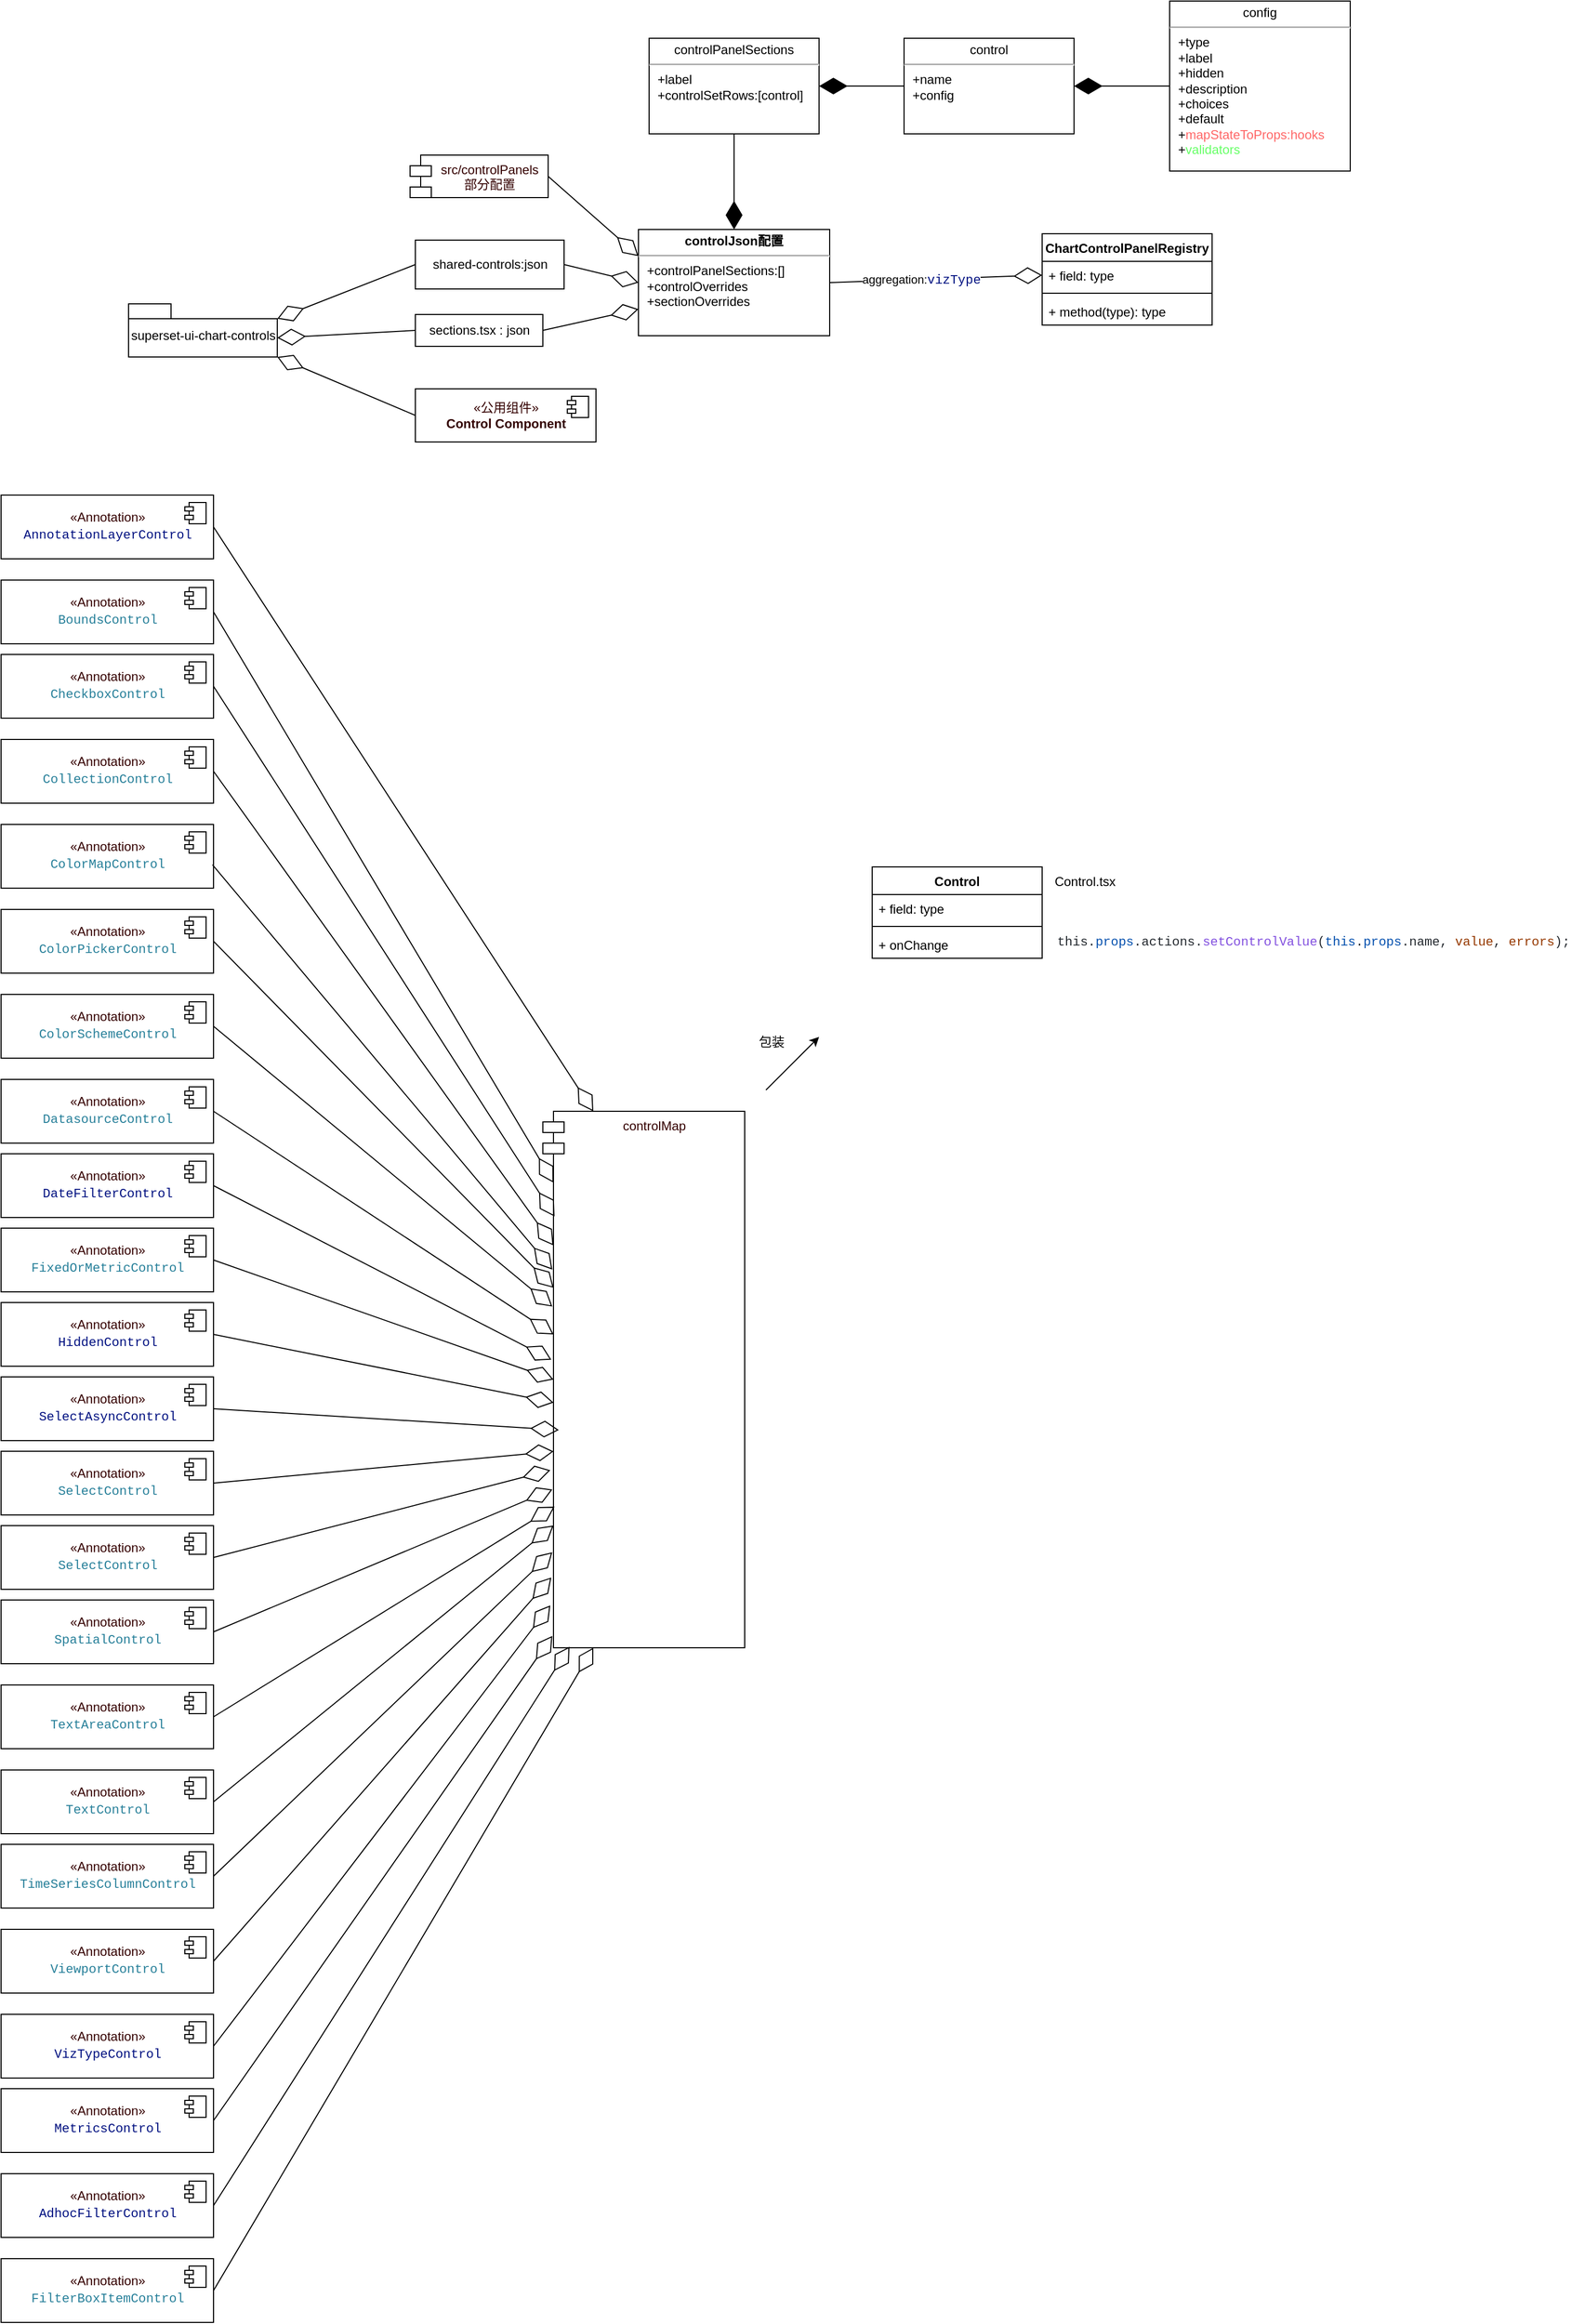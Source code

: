 <mxfile version="21.0.2" type="github">
  <diagram id="O3Ez_hzxwPLfM8ofuaC-" name="Page-1">
    <mxGraphModel dx="1509" dy="838" grid="1" gridSize="10" guides="1" tooltips="1" connect="1" arrows="1" fold="1" page="1" pageScale="1" pageWidth="3300" pageHeight="4681" math="0" shadow="0">
      <root>
        <mxCell id="0" />
        <mxCell id="1" parent="0" />
        <mxCell id="LOee8j2guJBx5GGu3rni-1" value="ChartControlPanelRegistry" style="swimlane;fontStyle=1;align=center;verticalAlign=top;childLayout=stackLayout;horizontal=1;startSize=26;horizontalStack=0;resizeParent=1;resizeParentMax=0;resizeLast=0;collapsible=1;marginBottom=0;" parent="1" vertex="1">
          <mxGeometry x="1120" y="294" width="160" height="86" as="geometry" />
        </mxCell>
        <mxCell id="LOee8j2guJBx5GGu3rni-2" value="+ field: type" style="text;strokeColor=none;fillColor=none;align=left;verticalAlign=top;spacingLeft=4;spacingRight=4;overflow=hidden;rotatable=0;points=[[0,0.5],[1,0.5]];portConstraint=eastwest;" parent="LOee8j2guJBx5GGu3rni-1" vertex="1">
          <mxGeometry y="26" width="160" height="26" as="geometry" />
        </mxCell>
        <mxCell id="LOee8j2guJBx5GGu3rni-3" value="" style="line;strokeWidth=1;fillColor=none;align=left;verticalAlign=middle;spacingTop=-1;spacingLeft=3;spacingRight=3;rotatable=0;labelPosition=right;points=[];portConstraint=eastwest;" parent="LOee8j2guJBx5GGu3rni-1" vertex="1">
          <mxGeometry y="52" width="160" height="8" as="geometry" />
        </mxCell>
        <mxCell id="LOee8j2guJBx5GGu3rni-4" value="+ method(type): type" style="text;strokeColor=none;fillColor=none;align=left;verticalAlign=top;spacingLeft=4;spacingRight=4;overflow=hidden;rotatable=0;points=[[0,0.5],[1,0.5]];portConstraint=eastwest;" parent="LOee8j2guJBx5GGu3rni-1" vertex="1">
          <mxGeometry y="60" width="160" height="26" as="geometry" />
        </mxCell>
        <mxCell id="LOee8j2guJBx5GGu3rni-6" value="" style="endArrow=diamondThin;endFill=0;endSize=24;html=1;rounded=0;entryX=0;entryY=0.5;entryDx=0;entryDy=0;exitX=1;exitY=0.5;exitDx=0;exitDy=0;" parent="1" source="LOee8j2guJBx5GGu3rni-34" target="LOee8j2guJBx5GGu3rni-2" edge="1">
          <mxGeometry width="160" relative="1" as="geometry">
            <mxPoint x="840" y="313" as="sourcePoint" />
            <mxPoint x="890" y="312.5" as="targetPoint" />
          </mxGeometry>
        </mxCell>
        <mxCell id="LOee8j2guJBx5GGu3rni-8" value="aggregation:&lt;span style=&quot;color: rgb(0 , 16 , 128) ; font-family: &amp;#34;menlo&amp;#34; , &amp;#34;monaco&amp;#34; , &amp;#34;courier new&amp;#34; , monospace ; font-size: 12px&quot;&gt;vizType&lt;/span&gt;" style="edgeLabel;html=1;align=center;verticalAlign=middle;resizable=0;points=[];" parent="LOee8j2guJBx5GGu3rni-6" vertex="1" connectable="0">
          <mxGeometry x="-0.144" y="-1" relative="1" as="geometry">
            <mxPoint as="offset" />
          </mxGeometry>
        </mxCell>
        <mxCell id="LOee8j2guJBx5GGu3rni-14" value="" style="endArrow=diamondThin;endFill=0;endSize=24;html=1;rounded=0;entryX=0;entryY=0;entryDx=140;entryDy=50;exitX=0;exitY=0.5;exitDx=0;exitDy=0;entryPerimeter=0;" parent="1" source="LOee8j2guJBx5GGu3rni-46" target="LOee8j2guJBx5GGu3rni-44" edge="1">
          <mxGeometry width="160" relative="1" as="geometry">
            <mxPoint x="830" y="200" as="sourcePoint" />
            <mxPoint x="990" y="200" as="targetPoint" />
          </mxGeometry>
        </mxCell>
        <mxCell id="LOee8j2guJBx5GGu3rni-15" value="sections.tsx : json" style="html=1;" parent="1" vertex="1">
          <mxGeometry x="530" y="370" width="120" height="30" as="geometry" />
        </mxCell>
        <mxCell id="LOee8j2guJBx5GGu3rni-16" value="shared-controls:json" style="html=1;" parent="1" vertex="1">
          <mxGeometry x="530" y="300" width="140" height="46" as="geometry" />
        </mxCell>
        <mxCell id="LOee8j2guJBx5GGu3rni-17" value="" style="endArrow=diamondThin;endFill=0;endSize=24;html=1;rounded=0;entryX=0;entryY=0;entryDx=140;entryDy=32;exitX=0;exitY=0.5;exitDx=0;exitDy=0;entryPerimeter=0;" parent="1" source="LOee8j2guJBx5GGu3rni-15" target="LOee8j2guJBx5GGu3rni-44" edge="1">
          <mxGeometry width="160" relative="1" as="geometry">
            <mxPoint x="560" y="465" as="sourcePoint" />
            <mxPoint x="480" y="350" as="targetPoint" />
          </mxGeometry>
        </mxCell>
        <mxCell id="LOee8j2guJBx5GGu3rni-18" value="" style="endArrow=diamondThin;endFill=0;endSize=24;html=1;rounded=0;entryX=0;entryY=0;entryDx=140;entryDy=14;exitX=0;exitY=0.5;exitDx=0;exitDy=0;entryPerimeter=0;" parent="1" source="LOee8j2guJBx5GGu3rni-16" target="LOee8j2guJBx5GGu3rni-44" edge="1">
          <mxGeometry width="160" relative="1" as="geometry">
            <mxPoint x="550" y="485" as="sourcePoint" />
            <mxPoint x="470" y="370" as="targetPoint" />
          </mxGeometry>
        </mxCell>
        <mxCell id="LOee8j2guJBx5GGu3rni-20" value="" style="endArrow=diamondThin;endFill=0;endSize=24;html=1;rounded=0;exitX=1;exitY=0.5;exitDx=0;exitDy=0;entryX=0;entryY=0.75;entryDx=0;entryDy=0;" parent="1" source="LOee8j2guJBx5GGu3rni-15" target="LOee8j2guJBx5GGu3rni-34" edge="1">
          <mxGeometry width="160" relative="1" as="geometry">
            <mxPoint x="780" y="470" as="sourcePoint" />
            <mxPoint x="730" y="310" as="targetPoint" />
          </mxGeometry>
        </mxCell>
        <mxCell id="LOee8j2guJBx5GGu3rni-21" value="" style="endArrow=diamondThin;endFill=0;endSize=24;html=1;rounded=0;exitX=1;exitY=0.5;exitDx=0;exitDy=0;entryX=0;entryY=0.25;entryDx=0;entryDy=0;" parent="1" source="LOee8j2guJBx5GGu3rni-48" target="LOee8j2guJBx5GGu3rni-34" edge="1">
          <mxGeometry width="160" relative="1" as="geometry">
            <mxPoint x="640" y="235" as="sourcePoint" />
            <mxPoint x="730" y="288" as="targetPoint" />
          </mxGeometry>
        </mxCell>
        <mxCell id="LOee8j2guJBx5GGu3rni-22" value="" style="endArrow=diamondThin;endFill=0;endSize=24;html=1;rounded=0;exitX=1;exitY=0.5;exitDx=0;exitDy=0;entryX=0;entryY=0.5;entryDx=0;entryDy=0;" parent="1" source="LOee8j2guJBx5GGu3rni-16" target="LOee8j2guJBx5GGu3rni-34" edge="1">
          <mxGeometry width="160" relative="1" as="geometry">
            <mxPoint x="830" y="560" as="sourcePoint" />
            <mxPoint x="730" y="300.5" as="targetPoint" />
          </mxGeometry>
        </mxCell>
        <mxCell id="LOee8j2guJBx5GGu3rni-34" value="&lt;p style=&quot;margin: 4px 0px 0px ; text-align: center&quot;&gt;&lt;b&gt;controlJson配置&lt;/b&gt;&lt;/p&gt;&lt;hr&gt;&lt;p style=&quot;margin: 0px ; margin-left: 8px&quot;&gt;+controlPanelSections:[]&lt;br&gt;+controlOverrides&lt;br&gt;&lt;/p&gt;&lt;p style=&quot;margin: 0px ; margin-left: 8px&quot;&gt;+sectionOverrides&lt;/p&gt;" style="verticalAlign=top;align=left;overflow=fill;fontSize=12;fontFamily=Helvetica;html=1;" parent="1" vertex="1">
          <mxGeometry x="740" y="290" width="180" height="100" as="geometry" />
        </mxCell>
        <mxCell id="LOee8j2guJBx5GGu3rni-37" value="&lt;p style=&quot;margin: 4px 0px 0px ; text-align: center&quot;&gt;controlPanelSections&lt;/p&gt;&lt;hr&gt;&lt;p style=&quot;margin: 0px ; margin-left: 8px&quot;&gt;+label&lt;/p&gt;&lt;p style=&quot;margin: 0px ; margin-left: 8px&quot;&gt;+controlSetRows:[control]&lt;/p&gt;" style="verticalAlign=top;align=left;overflow=fill;fontSize=12;fontFamily=Helvetica;html=1;" parent="1" vertex="1">
          <mxGeometry x="750" y="110" width="160" height="90" as="geometry" />
        </mxCell>
        <mxCell id="LOee8j2guJBx5GGu3rni-38" value="" style="endArrow=diamondThin;endFill=1;endSize=24;html=1;rounded=0;exitX=0.5;exitY=1;exitDx=0;exitDy=0;entryX=0.5;entryY=0;entryDx=0;entryDy=0;" parent="1" source="LOee8j2guJBx5GGu3rni-37" target="LOee8j2guJBx5GGu3rni-34" edge="1">
          <mxGeometry width="160" relative="1" as="geometry">
            <mxPoint x="760" y="430" as="sourcePoint" />
            <mxPoint x="920" y="430" as="targetPoint" />
          </mxGeometry>
        </mxCell>
        <mxCell id="LOee8j2guJBx5GGu3rni-40" value="&lt;p style=&quot;margin: 4px 0px 0px ; text-align: center&quot;&gt;control&lt;/p&gt;&lt;hr&gt;&lt;p style=&quot;margin: 0px ; margin-left: 8px&quot;&gt;+name&lt;/p&gt;&lt;p style=&quot;margin: 0px ; margin-left: 8px&quot;&gt;+config&lt;/p&gt;" style="verticalAlign=top;align=left;overflow=fill;fontSize=12;fontFamily=Helvetica;html=1;" parent="1" vertex="1">
          <mxGeometry x="990" y="110" width="160" height="90" as="geometry" />
        </mxCell>
        <mxCell id="LOee8j2guJBx5GGu3rni-41" value="&lt;p style=&quot;margin: 4px 0px 0px ; text-align: center&quot;&gt;config&lt;/p&gt;&lt;hr&gt;&lt;p style=&quot;margin: 0px ; margin-left: 8px&quot;&gt;+type&lt;br style=&quot;padding: 0px ; margin: 0px&quot;&gt;+label&lt;br style=&quot;padding: 0px ; margin: 0px&quot;&gt;+hidden&lt;br style=&quot;padding: 0px ; margin: 0px&quot;&gt;+description&lt;br style=&quot;padding: 0px ; margin: 0px&quot;&gt;+choices&lt;br style=&quot;padding: 0px ; margin: 0px&quot;&gt;+default&lt;br style=&quot;padding: 0px ; margin: 0px&quot;&gt;+&lt;font color=&quot;#ff6666&quot;&gt;mapStateToProps:hooks&lt;/font&gt;&lt;br style=&quot;padding: 0px ; margin: 0px&quot;&gt;+&lt;font color=&quot;#66ff66&quot;&gt;validators&lt;/font&gt;&lt;br&gt;&lt;/p&gt;" style="verticalAlign=top;align=left;overflow=fill;fontSize=12;fontFamily=Helvetica;html=1;" parent="1" vertex="1">
          <mxGeometry x="1240" y="75" width="170" height="160" as="geometry" />
        </mxCell>
        <mxCell id="LOee8j2guJBx5GGu3rni-42" value="" style="endArrow=diamondThin;endFill=1;endSize=24;html=1;rounded=0;exitX=0;exitY=0.5;exitDx=0;exitDy=0;entryX=1;entryY=0.5;entryDx=0;entryDy=0;" parent="1" source="LOee8j2guJBx5GGu3rni-40" target="LOee8j2guJBx5GGu3rni-37" edge="1">
          <mxGeometry width="160" relative="1" as="geometry">
            <mxPoint x="840" y="210" as="sourcePoint" />
            <mxPoint x="840" y="300" as="targetPoint" />
          </mxGeometry>
        </mxCell>
        <mxCell id="LOee8j2guJBx5GGu3rni-43" value="" style="endArrow=diamondThin;endFill=1;endSize=24;html=1;rounded=0;exitX=0;exitY=0.5;exitDx=0;exitDy=0;entryX=1;entryY=0.5;entryDx=0;entryDy=0;" parent="1" source="LOee8j2guJBx5GGu3rni-41" target="LOee8j2guJBx5GGu3rni-40" edge="1">
          <mxGeometry width="160" relative="1" as="geometry">
            <mxPoint x="850" y="220" as="sourcePoint" />
            <mxPoint x="850" y="310" as="targetPoint" />
          </mxGeometry>
        </mxCell>
        <mxCell id="LOee8j2guJBx5GGu3rni-44" value="&lt;span style=&quot;color: rgb(0 , 0 , 0) ; font-weight: 400&quot;&gt;superset-ui-chart-controls&lt;/span&gt;" style="shape=folder;fontStyle=1;spacingTop=10;tabWidth=40;tabHeight=14;tabPosition=left;html=1;fontColor=#FF6666;" parent="1" vertex="1">
          <mxGeometry x="260" y="360" width="140" height="50" as="geometry" />
        </mxCell>
        <mxCell id="LOee8j2guJBx5GGu3rni-46" value="&lt;font color=&quot;#330000&quot;&gt;«公用组件»&lt;br&gt;&lt;b&gt;Control Component&lt;/b&gt;&lt;/font&gt;" style="html=1;dropTarget=0;fontColor=#FF6666;" parent="1" vertex="1">
          <mxGeometry x="530" y="440" width="170" height="50" as="geometry" />
        </mxCell>
        <mxCell id="LOee8j2guJBx5GGu3rni-47" value="" style="shape=module;jettyWidth=8;jettyHeight=4;fontColor=#FF6666;" parent="LOee8j2guJBx5GGu3rni-46" vertex="1">
          <mxGeometry x="1" width="20" height="20" relative="1" as="geometry">
            <mxPoint x="-27" y="7" as="offset" />
          </mxGeometry>
        </mxCell>
        <mxCell id="LOee8j2guJBx5GGu3rni-48" value="src/controlPanels&#xa;部分配置" style="shape=module;align=left;spacingLeft=20;align=center;verticalAlign=top;fontColor=#330000;" parent="1" vertex="1">
          <mxGeometry x="525" y="220" width="130" height="40" as="geometry" />
        </mxCell>
        <mxCell id="LOee8j2guJBx5GGu3rni-51" value="controlMap" style="shape=module;align=left;spacingLeft=20;align=center;verticalAlign=top;fontColor=#330000;" parent="1" vertex="1">
          <mxGeometry x="650" y="1120" width="190" height="505" as="geometry" />
        </mxCell>
        <mxCell id="LOee8j2guJBx5GGu3rni-49" value="&lt;font color=&quot;#330000&quot;&gt;«Annotation»&lt;br&gt;&lt;/font&gt;&lt;div style=&quot;color: rgb(0 , 0 , 0) ; background-color: rgb(255 , 255 , 255) ; font-family: &amp;#34;menlo&amp;#34; , &amp;#34;monaco&amp;#34; , &amp;#34;courier new&amp;#34; , monospace ; line-height: 18px&quot;&gt;&lt;span style=&quot;color: #001080&quot;&gt;AnnotationLayerControl&lt;/span&gt;&lt;/div&gt;" style="html=1;dropTarget=0;fontColor=#66FF66;" parent="1" vertex="1">
          <mxGeometry x="140" y="540" width="200" height="60" as="geometry" />
        </mxCell>
        <mxCell id="LOee8j2guJBx5GGu3rni-50" value="" style="shape=module;jettyWidth=8;jettyHeight=4;fontColor=#66FF66;" parent="LOee8j2guJBx5GGu3rni-49" vertex="1">
          <mxGeometry x="1" width="20" height="20" relative="1" as="geometry">
            <mxPoint x="-27" y="7" as="offset" />
          </mxGeometry>
        </mxCell>
        <mxCell id="LOee8j2guJBx5GGu3rni-53" value="&lt;font color=&quot;#330000&quot;&gt;«Annotation»&lt;br&gt;&lt;/font&gt;&lt;div style=&quot;color: rgb(0 , 0 , 0) ; background-color: rgb(255 , 255 , 255) ; font-family: &amp;#34;menlo&amp;#34; , &amp;#34;monaco&amp;#34; , &amp;#34;courier new&amp;#34; , monospace ; line-height: 18px&quot;&gt;&lt;div style=&quot;font-family: &amp;#34;menlo&amp;#34; , &amp;#34;monaco&amp;#34; , &amp;#34;courier new&amp;#34; , monospace ; line-height: 18px&quot;&gt;&lt;span style=&quot;color: #267f99&quot;&gt;SpatialControl&lt;/span&gt;&lt;/div&gt;&lt;/div&gt;" style="html=1;dropTarget=0;fontColor=#66FF66;" parent="1" vertex="1">
          <mxGeometry x="140" y="1580" width="200" height="60" as="geometry" />
        </mxCell>
        <mxCell id="LOee8j2guJBx5GGu3rni-54" value="" style="shape=module;jettyWidth=8;jettyHeight=4;fontColor=#66FF66;" parent="LOee8j2guJBx5GGu3rni-53" vertex="1">
          <mxGeometry x="1" width="20" height="20" relative="1" as="geometry">
            <mxPoint x="-27" y="7" as="offset" />
          </mxGeometry>
        </mxCell>
        <mxCell id="LOee8j2guJBx5GGu3rni-55" value="&lt;font color=&quot;#330000&quot;&gt;«Annotation»&lt;br&gt;&lt;/font&gt;&lt;div style=&quot;color: rgb(0 , 0 , 0) ; background-color: rgb(255 , 255 , 255) ; font-family: &amp;#34;menlo&amp;#34; , &amp;#34;monaco&amp;#34; , &amp;#34;courier new&amp;#34; , monospace ; line-height: 18px&quot;&gt;&lt;div style=&quot;font-family: &amp;#34;menlo&amp;#34; , &amp;#34;monaco&amp;#34; , &amp;#34;courier new&amp;#34; , monospace ; line-height: 18px&quot;&gt;&lt;span style=&quot;color: #267f99&quot;&gt;SelectControl&lt;/span&gt;&lt;/div&gt;&lt;/div&gt;" style="html=1;dropTarget=0;fontColor=#66FF66;" parent="1" vertex="1">
          <mxGeometry x="140" y="1510" width="200" height="60" as="geometry" />
        </mxCell>
        <mxCell id="LOee8j2guJBx5GGu3rni-56" value="" style="shape=module;jettyWidth=8;jettyHeight=4;fontColor=#66FF66;" parent="LOee8j2guJBx5GGu3rni-55" vertex="1">
          <mxGeometry x="1" width="20" height="20" relative="1" as="geometry">
            <mxPoint x="-27" y="7" as="offset" />
          </mxGeometry>
        </mxCell>
        <mxCell id="LOee8j2guJBx5GGu3rni-57" value="&lt;font color=&quot;#330000&quot;&gt;«Annotation»&lt;br&gt;&lt;/font&gt;&lt;div style=&quot;color: rgb(0 , 0 , 0) ; background-color: rgb(255 , 255 , 255) ; font-family: &amp;#34;menlo&amp;#34; , &amp;#34;monaco&amp;#34; , &amp;#34;courier new&amp;#34; , monospace ; line-height: 18px&quot;&gt;&lt;div style=&quot;font-family: &amp;#34;menlo&amp;#34; , &amp;#34;monaco&amp;#34; , &amp;#34;courier new&amp;#34; , monospace ; line-height: 18px&quot;&gt;&lt;span style=&quot;color: #267f99&quot;&gt;SelectControl&lt;/span&gt;&lt;/div&gt;&lt;/div&gt;" style="html=1;dropTarget=0;fontColor=#66FF66;" parent="1" vertex="1">
          <mxGeometry x="140" y="1440" width="200" height="60" as="geometry" />
        </mxCell>
        <mxCell id="LOee8j2guJBx5GGu3rni-58" value="" style="shape=module;jettyWidth=8;jettyHeight=4;fontColor=#66FF66;" parent="LOee8j2guJBx5GGu3rni-57" vertex="1">
          <mxGeometry x="1" width="20" height="20" relative="1" as="geometry">
            <mxPoint x="-27" y="7" as="offset" />
          </mxGeometry>
        </mxCell>
        <mxCell id="LOee8j2guJBx5GGu3rni-59" value="&lt;font color=&quot;#330000&quot;&gt;«Annotation»&lt;br&gt;&lt;/font&gt;&lt;div style=&quot;color: rgb(0 , 0 , 0) ; background-color: rgb(255 , 255 , 255) ; font-family: &amp;#34;menlo&amp;#34; , &amp;#34;monaco&amp;#34; , &amp;#34;courier new&amp;#34; , monospace ; line-height: 18px&quot;&gt;&lt;div style=&quot;font-family: &amp;#34;menlo&amp;#34; , &amp;#34;monaco&amp;#34; , &amp;#34;courier new&amp;#34; , monospace ; line-height: 18px&quot;&gt;&lt;span style=&quot;color: #001080&quot;&gt;SelectAsyncControl&lt;/span&gt;&lt;/div&gt;&lt;/div&gt;" style="html=1;dropTarget=0;fontColor=#66FF66;" parent="1" vertex="1">
          <mxGeometry x="140" y="1370" width="200" height="60" as="geometry" />
        </mxCell>
        <mxCell id="LOee8j2guJBx5GGu3rni-60" value="" style="shape=module;jettyWidth=8;jettyHeight=4;fontColor=#66FF66;" parent="LOee8j2guJBx5GGu3rni-59" vertex="1">
          <mxGeometry x="1" width="20" height="20" relative="1" as="geometry">
            <mxPoint x="-27" y="7" as="offset" />
          </mxGeometry>
        </mxCell>
        <mxCell id="LOee8j2guJBx5GGu3rni-61" value="&lt;font color=&quot;#330000&quot;&gt;«Annotation»&lt;br&gt;&lt;/font&gt;&lt;div style=&quot;color: rgb(0 , 0 , 0) ; background-color: rgb(255 , 255 , 255) ; font-family: &amp;#34;menlo&amp;#34; , &amp;#34;monaco&amp;#34; , &amp;#34;courier new&amp;#34; , monospace ; line-height: 18px&quot;&gt;&lt;div style=&quot;font-family: &amp;#34;menlo&amp;#34; , &amp;#34;monaco&amp;#34; , &amp;#34;courier new&amp;#34; , monospace ; line-height: 18px&quot;&gt;&lt;span style=&quot;color: #001080&quot;&gt;HiddenControl&lt;/span&gt;&lt;/div&gt;&lt;/div&gt;" style="html=1;dropTarget=0;fontColor=#66FF66;" parent="1" vertex="1">
          <mxGeometry x="140" y="1300" width="200" height="60" as="geometry" />
        </mxCell>
        <mxCell id="LOee8j2guJBx5GGu3rni-62" value="" style="shape=module;jettyWidth=8;jettyHeight=4;fontColor=#66FF66;" parent="LOee8j2guJBx5GGu3rni-61" vertex="1">
          <mxGeometry x="1" width="20" height="20" relative="1" as="geometry">
            <mxPoint x="-27" y="7" as="offset" />
          </mxGeometry>
        </mxCell>
        <mxCell id="LOee8j2guJBx5GGu3rni-63" value="&lt;font color=&quot;#330000&quot;&gt;«Annotation»&lt;br&gt;&lt;/font&gt;&lt;div style=&quot;color: rgb(0 , 0 , 0) ; background-color: rgb(255 , 255 , 255) ; font-family: &amp;#34;menlo&amp;#34; , &amp;#34;monaco&amp;#34; , &amp;#34;courier new&amp;#34; , monospace ; line-height: 18px&quot;&gt;&lt;div style=&quot;font-family: &amp;#34;menlo&amp;#34; , &amp;#34;monaco&amp;#34; , &amp;#34;courier new&amp;#34; , monospace ; line-height: 18px&quot;&gt;&lt;span style=&quot;color: #267f99&quot;&gt;FixedOrMetricControl&lt;/span&gt;&lt;/div&gt;&lt;/div&gt;" style="html=1;dropTarget=0;fontColor=#66FF66;" parent="1" vertex="1">
          <mxGeometry x="140" y="1230" width="200" height="60" as="geometry" />
        </mxCell>
        <mxCell id="LOee8j2guJBx5GGu3rni-64" value="" style="shape=module;jettyWidth=8;jettyHeight=4;fontColor=#66FF66;" parent="LOee8j2guJBx5GGu3rni-63" vertex="1">
          <mxGeometry x="1" width="20" height="20" relative="1" as="geometry">
            <mxPoint x="-27" y="7" as="offset" />
          </mxGeometry>
        </mxCell>
        <mxCell id="LOee8j2guJBx5GGu3rni-65" value="&lt;font color=&quot;#330000&quot;&gt;«Annotation»&lt;br&gt;&lt;/font&gt;&lt;div style=&quot;color: rgb(0 , 0 , 0) ; background-color: rgb(255 , 255 , 255) ; font-family: &amp;#34;menlo&amp;#34; , &amp;#34;monaco&amp;#34; , &amp;#34;courier new&amp;#34; , monospace ; line-height: 18px&quot;&gt;&lt;div style=&quot;font-family: &amp;#34;menlo&amp;#34; , &amp;#34;monaco&amp;#34; , &amp;#34;courier new&amp;#34; , monospace ; line-height: 18px&quot;&gt;&lt;span style=&quot;color: #267f99&quot;&gt;BoundsControl&lt;/span&gt;&lt;/div&gt;&lt;/div&gt;" style="html=1;dropTarget=0;fontColor=#66FF66;" parent="1" vertex="1">
          <mxGeometry x="140" y="620" width="200" height="60" as="geometry" />
        </mxCell>
        <mxCell id="LOee8j2guJBx5GGu3rni-66" value="" style="shape=module;jettyWidth=8;jettyHeight=4;fontColor=#66FF66;" parent="LOee8j2guJBx5GGu3rni-65" vertex="1">
          <mxGeometry x="1" width="20" height="20" relative="1" as="geometry">
            <mxPoint x="-27" y="7" as="offset" />
          </mxGeometry>
        </mxCell>
        <mxCell id="LOee8j2guJBx5GGu3rni-67" value="&lt;font color=&quot;#330000&quot;&gt;«Annotation»&lt;br&gt;&lt;/font&gt;&lt;div style=&quot;color: rgb(0 , 0 , 0) ; background-color: rgb(255 , 255 , 255) ; font-family: &amp;#34;menlo&amp;#34; , &amp;#34;monaco&amp;#34; , &amp;#34;courier new&amp;#34; , monospace ; line-height: 18px&quot;&gt;&lt;div style=&quot;font-family: &amp;#34;menlo&amp;#34; , &amp;#34;monaco&amp;#34; , &amp;#34;courier new&amp;#34; , monospace ; line-height: 18px&quot;&gt;&lt;div style=&quot;line-height: 18px&quot;&gt;&lt;span style=&quot;color: #001080&quot;&gt;DateFilterControl&lt;/span&gt;&lt;/div&gt;&lt;/div&gt;&lt;/div&gt;" style="html=1;dropTarget=0;fontColor=#66FF66;" parent="1" vertex="1">
          <mxGeometry x="140" y="1160" width="200" height="60" as="geometry" />
        </mxCell>
        <mxCell id="LOee8j2guJBx5GGu3rni-68" value="" style="shape=module;jettyWidth=8;jettyHeight=4;fontColor=#66FF66;" parent="LOee8j2guJBx5GGu3rni-67" vertex="1">
          <mxGeometry x="1" width="20" height="20" relative="1" as="geometry">
            <mxPoint x="-27" y="7" as="offset" />
          </mxGeometry>
        </mxCell>
        <mxCell id="LOee8j2guJBx5GGu3rni-69" value="&lt;font color=&quot;#330000&quot;&gt;«Annotation»&lt;br&gt;&lt;/font&gt;&lt;div style=&quot;color: rgb(0 , 0 , 0) ; background-color: rgb(255 , 255 , 255) ; font-family: &amp;#34;menlo&amp;#34; , &amp;#34;monaco&amp;#34; , &amp;#34;courier new&amp;#34; , monospace ; line-height: 18px&quot;&gt;&lt;div style=&quot;font-family: &amp;#34;menlo&amp;#34; , &amp;#34;monaco&amp;#34; , &amp;#34;courier new&amp;#34; , monospace ; line-height: 18px&quot;&gt;&lt;span style=&quot;color: #267f99&quot;&gt;DatasourceControl&lt;/span&gt;&lt;/div&gt;&lt;/div&gt;" style="html=1;dropTarget=0;fontColor=#66FF66;" parent="1" vertex="1">
          <mxGeometry x="140" y="1090" width="200" height="60" as="geometry" />
        </mxCell>
        <mxCell id="LOee8j2guJBx5GGu3rni-70" value="" style="shape=module;jettyWidth=8;jettyHeight=4;fontColor=#66FF66;" parent="LOee8j2guJBx5GGu3rni-69" vertex="1">
          <mxGeometry x="1" width="20" height="20" relative="1" as="geometry">
            <mxPoint x="-27" y="7" as="offset" />
          </mxGeometry>
        </mxCell>
        <mxCell id="LOee8j2guJBx5GGu3rni-71" value="&lt;font color=&quot;#330000&quot;&gt;«Annotation»&lt;br&gt;&lt;/font&gt;&lt;div style=&quot;color: rgb(0 , 0 , 0) ; background-color: rgb(255 , 255 , 255) ; font-family: &amp;#34;menlo&amp;#34; , &amp;#34;monaco&amp;#34; , &amp;#34;courier new&amp;#34; , monospace ; line-height: 18px&quot;&gt;&lt;div style=&quot;font-family: &amp;#34;menlo&amp;#34; , &amp;#34;monaco&amp;#34; , &amp;#34;courier new&amp;#34; , monospace ; line-height: 18px&quot;&gt;&lt;span style=&quot;color: #267f99&quot;&gt;ColorSchemeControl&lt;/span&gt;&lt;/div&gt;&lt;/div&gt;" style="html=1;dropTarget=0;fontColor=#66FF66;" parent="1" vertex="1">
          <mxGeometry x="140" y="1010" width="200" height="60" as="geometry" />
        </mxCell>
        <mxCell id="LOee8j2guJBx5GGu3rni-72" value="" style="shape=module;jettyWidth=8;jettyHeight=4;fontColor=#66FF66;" parent="LOee8j2guJBx5GGu3rni-71" vertex="1">
          <mxGeometry x="1" width="20" height="20" relative="1" as="geometry">
            <mxPoint x="-27" y="7" as="offset" />
          </mxGeometry>
        </mxCell>
        <mxCell id="LOee8j2guJBx5GGu3rni-73" value="&lt;font color=&quot;#330000&quot;&gt;«Annotation»&lt;br&gt;&lt;/font&gt;&lt;div style=&quot;color: rgb(0 , 0 , 0) ; background-color: rgb(255 , 255 , 255) ; font-family: &amp;#34;menlo&amp;#34; , &amp;#34;monaco&amp;#34; , &amp;#34;courier new&amp;#34; , monospace ; line-height: 18px&quot;&gt;&lt;div style=&quot;font-family: &amp;#34;menlo&amp;#34; , &amp;#34;monaco&amp;#34; , &amp;#34;courier new&amp;#34; , monospace ; line-height: 18px&quot;&gt;&lt;span style=&quot;color: #267f99&quot;&gt;CheckboxControl&lt;/span&gt;&lt;/div&gt;&lt;/div&gt;" style="html=1;dropTarget=0;fontColor=#66FF66;" parent="1" vertex="1">
          <mxGeometry x="140" y="690" width="200" height="60" as="geometry" />
        </mxCell>
        <mxCell id="LOee8j2guJBx5GGu3rni-74" value="" style="shape=module;jettyWidth=8;jettyHeight=4;fontColor=#66FF66;" parent="LOee8j2guJBx5GGu3rni-73" vertex="1">
          <mxGeometry x="1" width="20" height="20" relative="1" as="geometry">
            <mxPoint x="-27" y="7" as="offset" />
          </mxGeometry>
        </mxCell>
        <mxCell id="LOee8j2guJBx5GGu3rni-75" value="&lt;font color=&quot;#330000&quot;&gt;«Annotation»&lt;br&gt;&lt;/font&gt;&lt;div style=&quot;color: rgb(0 , 0 , 0) ; background-color: rgb(255 , 255 , 255) ; font-family: &amp;#34;menlo&amp;#34; , &amp;#34;monaco&amp;#34; , &amp;#34;courier new&amp;#34; , monospace ; line-height: 18px&quot;&gt;&lt;div style=&quot;font-family: &amp;#34;menlo&amp;#34; , &amp;#34;monaco&amp;#34; , &amp;#34;courier new&amp;#34; , monospace ; line-height: 18px&quot;&gt;&lt;span style=&quot;color: #267f99&quot;&gt;CollectionControl&lt;/span&gt;&lt;/div&gt;&lt;/div&gt;" style="html=1;dropTarget=0;fontColor=#66FF66;" parent="1" vertex="1">
          <mxGeometry x="140" y="770" width="200" height="60" as="geometry" />
        </mxCell>
        <mxCell id="LOee8j2guJBx5GGu3rni-76" value="" style="shape=module;jettyWidth=8;jettyHeight=4;fontColor=#66FF66;" parent="LOee8j2guJBx5GGu3rni-75" vertex="1">
          <mxGeometry x="1" width="20" height="20" relative="1" as="geometry">
            <mxPoint x="-27" y="7" as="offset" />
          </mxGeometry>
        </mxCell>
        <mxCell id="LOee8j2guJBx5GGu3rni-77" value="&lt;font color=&quot;#330000&quot;&gt;«Annotation»&lt;br&gt;&lt;/font&gt;&lt;div style=&quot;color: rgb(0 , 0 , 0) ; background-color: rgb(255 , 255 , 255) ; font-family: &amp;#34;menlo&amp;#34; , &amp;#34;monaco&amp;#34; , &amp;#34;courier new&amp;#34; , monospace ; line-height: 18px&quot;&gt;&lt;div style=&quot;font-family: &amp;#34;menlo&amp;#34; , &amp;#34;monaco&amp;#34; , &amp;#34;courier new&amp;#34; , monospace ; line-height: 18px&quot;&gt;&lt;span style=&quot;color: #267f99&quot;&gt;ColorMapControl&lt;/span&gt;&lt;/div&gt;&lt;/div&gt;" style="html=1;dropTarget=0;fontColor=#66FF66;" parent="1" vertex="1">
          <mxGeometry x="140" y="850" width="200" height="60" as="geometry" />
        </mxCell>
        <mxCell id="LOee8j2guJBx5GGu3rni-78" value="" style="shape=module;jettyWidth=8;jettyHeight=4;fontColor=#66FF66;" parent="LOee8j2guJBx5GGu3rni-77" vertex="1">
          <mxGeometry x="1" width="20" height="20" relative="1" as="geometry">
            <mxPoint x="-27" y="7" as="offset" />
          </mxGeometry>
        </mxCell>
        <mxCell id="LOee8j2guJBx5GGu3rni-79" value="&lt;font color=&quot;#330000&quot;&gt;«Annotation»&lt;br&gt;&lt;/font&gt;&lt;div style=&quot;color: rgb(0 , 0 , 0) ; background-color: rgb(255 , 255 , 255) ; font-family: &amp;#34;menlo&amp;#34; , &amp;#34;monaco&amp;#34; , &amp;#34;courier new&amp;#34; , monospace ; line-height: 18px&quot;&gt;&lt;div style=&quot;font-family: &amp;#34;menlo&amp;#34; , &amp;#34;monaco&amp;#34; , &amp;#34;courier new&amp;#34; , monospace ; line-height: 18px&quot;&gt;&lt;span style=&quot;color: #267f99&quot;&gt;ColorPickerControl&lt;/span&gt;&lt;/div&gt;&lt;/div&gt;" style="html=1;dropTarget=0;fontColor=#66FF66;" parent="1" vertex="1">
          <mxGeometry x="140" y="930" width="200" height="60" as="geometry" />
        </mxCell>
        <mxCell id="LOee8j2guJBx5GGu3rni-80" value="" style="shape=module;jettyWidth=8;jettyHeight=4;fontColor=#66FF66;" parent="LOee8j2guJBx5GGu3rni-79" vertex="1">
          <mxGeometry x="1" width="20" height="20" relative="1" as="geometry">
            <mxPoint x="-27" y="7" as="offset" />
          </mxGeometry>
        </mxCell>
        <mxCell id="LOee8j2guJBx5GGu3rni-82" value="&lt;font color=&quot;#330000&quot;&gt;«Annotation»&lt;br&gt;&lt;/font&gt;&lt;div style=&quot;color: rgb(0 , 0 , 0) ; background-color: rgb(255 , 255 , 255) ; font-family: &amp;#34;menlo&amp;#34; , &amp;#34;monaco&amp;#34; , &amp;#34;courier new&amp;#34; , monospace ; line-height: 18px&quot;&gt;&lt;div style=&quot;font-family: &amp;#34;menlo&amp;#34; , &amp;#34;monaco&amp;#34; , &amp;#34;courier new&amp;#34; , monospace ; line-height: 18px&quot;&gt;&lt;div style=&quot;font-family: &amp;#34;menlo&amp;#34; , &amp;#34;monaco&amp;#34; , &amp;#34;courier new&amp;#34; , monospace ; line-height: 18px&quot;&gt;&lt;span style=&quot;color: #267f99&quot;&gt;TextAreaControl&lt;/span&gt;&lt;/div&gt;&lt;/div&gt;&lt;/div&gt;" style="html=1;dropTarget=0;fontColor=#66FF66;" parent="1" vertex="1">
          <mxGeometry x="140" y="1660" width="200" height="60" as="geometry" />
        </mxCell>
        <mxCell id="LOee8j2guJBx5GGu3rni-83" value="" style="shape=module;jettyWidth=8;jettyHeight=4;fontColor=#66FF66;" parent="LOee8j2guJBx5GGu3rni-82" vertex="1">
          <mxGeometry x="1" width="20" height="20" relative="1" as="geometry">
            <mxPoint x="-27" y="7" as="offset" />
          </mxGeometry>
        </mxCell>
        <mxCell id="LOee8j2guJBx5GGu3rni-84" value="&lt;font color=&quot;#330000&quot;&gt;«Annotation»&lt;br&gt;&lt;/font&gt;&lt;div style=&quot;color: rgb(0 , 0 , 0) ; background-color: rgb(255 , 255 , 255) ; font-family: &amp;#34;menlo&amp;#34; , &amp;#34;monaco&amp;#34; , &amp;#34;courier new&amp;#34; , monospace ; line-height: 18px&quot;&gt;&lt;div style=&quot;font-family: &amp;#34;menlo&amp;#34; , &amp;#34;monaco&amp;#34; , &amp;#34;courier new&amp;#34; , monospace ; line-height: 18px&quot;&gt;&lt;div style=&quot;font-family: &amp;#34;menlo&amp;#34; , &amp;#34;monaco&amp;#34; , &amp;#34;courier new&amp;#34; , monospace ; line-height: 18px&quot;&gt;&lt;span style=&quot;color: #267f99&quot;&gt;TextControl&lt;/span&gt;&lt;/div&gt;&lt;/div&gt;&lt;/div&gt;" style="html=1;dropTarget=0;fontColor=#66FF66;" parent="1" vertex="1">
          <mxGeometry x="140" y="1740" width="200" height="60" as="geometry" />
        </mxCell>
        <mxCell id="LOee8j2guJBx5GGu3rni-85" value="" style="shape=module;jettyWidth=8;jettyHeight=4;fontColor=#66FF66;" parent="LOee8j2guJBx5GGu3rni-84" vertex="1">
          <mxGeometry x="1" width="20" height="20" relative="1" as="geometry">
            <mxPoint x="-27" y="7" as="offset" />
          </mxGeometry>
        </mxCell>
        <mxCell id="LOee8j2guJBx5GGu3rni-86" value="&lt;font color=&quot;#330000&quot;&gt;«Annotation»&lt;br&gt;&lt;/font&gt;&lt;div style=&quot;color: rgb(0 , 0 , 0) ; background-color: rgb(255 , 255 , 255) ; font-family: &amp;#34;menlo&amp;#34; , &amp;#34;monaco&amp;#34; , &amp;#34;courier new&amp;#34; , monospace ; line-height: 18px&quot;&gt;&lt;div style=&quot;font-family: &amp;#34;menlo&amp;#34; , &amp;#34;monaco&amp;#34; , &amp;#34;courier new&amp;#34; , monospace ; line-height: 18px&quot;&gt;&lt;div style=&quot;font-family: &amp;#34;menlo&amp;#34; , &amp;#34;monaco&amp;#34; , &amp;#34;courier new&amp;#34; , monospace ; line-height: 18px&quot;&gt;&lt;span style=&quot;color: #267f99&quot;&gt;TimeSeriesColumnControl&lt;/span&gt;&lt;/div&gt;&lt;/div&gt;&lt;/div&gt;" style="html=1;dropTarget=0;fontColor=#66FF66;" parent="1" vertex="1">
          <mxGeometry x="140" y="1810" width="200" height="60" as="geometry" />
        </mxCell>
        <mxCell id="LOee8j2guJBx5GGu3rni-87" value="" style="shape=module;jettyWidth=8;jettyHeight=4;fontColor=#66FF66;" parent="LOee8j2guJBx5GGu3rni-86" vertex="1">
          <mxGeometry x="1" width="20" height="20" relative="1" as="geometry">
            <mxPoint x="-27" y="7" as="offset" />
          </mxGeometry>
        </mxCell>
        <mxCell id="LOee8j2guJBx5GGu3rni-88" value="&lt;font color=&quot;#330000&quot;&gt;«Annotation»&lt;br&gt;&lt;/font&gt;&lt;div style=&quot;color: rgb(0 , 0 , 0) ; background-color: rgb(255 , 255 , 255) ; font-family: &amp;#34;menlo&amp;#34; , &amp;#34;monaco&amp;#34; , &amp;#34;courier new&amp;#34; , monospace ; line-height: 18px&quot;&gt;&lt;div style=&quot;font-family: &amp;#34;menlo&amp;#34; , &amp;#34;monaco&amp;#34; , &amp;#34;courier new&amp;#34; , monospace ; line-height: 18px&quot;&gt;&lt;div style=&quot;font-family: &amp;#34;menlo&amp;#34; , &amp;#34;monaco&amp;#34; , &amp;#34;courier new&amp;#34; , monospace ; line-height: 18px&quot;&gt;&lt;span style=&quot;color: #267f99&quot;&gt;ViewportControl&lt;/span&gt;&lt;/div&gt;&lt;/div&gt;&lt;/div&gt;" style="html=1;dropTarget=0;fontColor=#66FF66;" parent="1" vertex="1">
          <mxGeometry x="140" y="1890" width="200" height="60" as="geometry" />
        </mxCell>
        <mxCell id="LOee8j2guJBx5GGu3rni-89" value="" style="shape=module;jettyWidth=8;jettyHeight=4;fontColor=#66FF66;" parent="LOee8j2guJBx5GGu3rni-88" vertex="1">
          <mxGeometry x="1" width="20" height="20" relative="1" as="geometry">
            <mxPoint x="-27" y="7" as="offset" />
          </mxGeometry>
        </mxCell>
        <mxCell id="LOee8j2guJBx5GGu3rni-90" value="&lt;font color=&quot;#330000&quot;&gt;«Annotation»&lt;br&gt;&lt;/font&gt;&lt;div style=&quot;color: rgb(0 , 0 , 0) ; background-color: rgb(255 , 255 , 255) ; font-family: &amp;#34;menlo&amp;#34; , &amp;#34;monaco&amp;#34; , &amp;#34;courier new&amp;#34; , monospace ; line-height: 18px&quot;&gt;&lt;div style=&quot;font-family: &amp;#34;menlo&amp;#34; , &amp;#34;monaco&amp;#34; , &amp;#34;courier new&amp;#34; , monospace ; line-height: 18px&quot;&gt;&lt;div style=&quot;font-family: &amp;#34;menlo&amp;#34; , &amp;#34;monaco&amp;#34; , &amp;#34;courier new&amp;#34; , monospace ; line-height: 18px&quot;&gt;&lt;span style=&quot;color: #001080&quot;&gt;MetricsControl&lt;/span&gt;&lt;/div&gt;&lt;/div&gt;&lt;/div&gt;" style="html=1;dropTarget=0;fontColor=#66FF66;" parent="1" vertex="1">
          <mxGeometry x="140" y="2040" width="200" height="60" as="geometry" />
        </mxCell>
        <mxCell id="LOee8j2guJBx5GGu3rni-91" value="" style="shape=module;jettyWidth=8;jettyHeight=4;fontColor=#66FF66;" parent="LOee8j2guJBx5GGu3rni-90" vertex="1">
          <mxGeometry x="1" width="20" height="20" relative="1" as="geometry">
            <mxPoint x="-27" y="7" as="offset" />
          </mxGeometry>
        </mxCell>
        <mxCell id="LOee8j2guJBx5GGu3rni-92" value="&lt;font color=&quot;#330000&quot;&gt;«Annotation»&lt;br&gt;&lt;/font&gt;&lt;div style=&quot;color: rgb(0 , 0 , 0) ; background-color: rgb(255 , 255 , 255) ; font-family: &amp;#34;menlo&amp;#34; , &amp;#34;monaco&amp;#34; , &amp;#34;courier new&amp;#34; , monospace ; line-height: 18px&quot;&gt;&lt;div style=&quot;font-family: &amp;#34;menlo&amp;#34; , &amp;#34;monaco&amp;#34; , &amp;#34;courier new&amp;#34; , monospace ; line-height: 18px&quot;&gt;&lt;div style=&quot;font-family: &amp;#34;menlo&amp;#34; , &amp;#34;monaco&amp;#34; , &amp;#34;courier new&amp;#34; , monospace ; line-height: 18px&quot;&gt;&lt;span style=&quot;color: #001080&quot;&gt;VizTypeControl&lt;/span&gt;&lt;/div&gt;&lt;/div&gt;&lt;/div&gt;" style="html=1;dropTarget=0;fontColor=#66FF66;" parent="1" vertex="1">
          <mxGeometry x="140" y="1970" width="200" height="60" as="geometry" />
        </mxCell>
        <mxCell id="LOee8j2guJBx5GGu3rni-93" value="" style="shape=module;jettyWidth=8;jettyHeight=4;fontColor=#66FF66;" parent="LOee8j2guJBx5GGu3rni-92" vertex="1">
          <mxGeometry x="1" width="20" height="20" relative="1" as="geometry">
            <mxPoint x="-27" y="7" as="offset" />
          </mxGeometry>
        </mxCell>
        <mxCell id="LOee8j2guJBx5GGu3rni-94" value="&lt;font color=&quot;#330000&quot;&gt;«Annotation»&lt;br&gt;&lt;/font&gt;&lt;div style=&quot;color: rgb(0 , 0 , 0) ; background-color: rgb(255 , 255 , 255) ; font-family: &amp;#34;menlo&amp;#34; , &amp;#34;monaco&amp;#34; , &amp;#34;courier new&amp;#34; , monospace ; line-height: 18px&quot;&gt;&lt;div style=&quot;font-family: &amp;#34;menlo&amp;#34; , &amp;#34;monaco&amp;#34; , &amp;#34;courier new&amp;#34; , monospace ; line-height: 18px&quot;&gt;&lt;div style=&quot;font-family: &amp;#34;menlo&amp;#34; , &amp;#34;monaco&amp;#34; , &amp;#34;courier new&amp;#34; , monospace ; line-height: 18px&quot;&gt;&lt;div style=&quot;font-family: &amp;#34;menlo&amp;#34; , &amp;#34;monaco&amp;#34; , &amp;#34;courier new&amp;#34; , monospace ; line-height: 18px&quot;&gt;&lt;span style=&quot;color: #267f99&quot;&gt;FilterBoxItemControl&lt;/span&gt;&lt;/div&gt;&lt;/div&gt;&lt;/div&gt;&lt;/div&gt;" style="html=1;dropTarget=0;fontColor=#66FF66;" parent="1" vertex="1">
          <mxGeometry x="140" y="2200" width="200" height="60" as="geometry" />
        </mxCell>
        <mxCell id="LOee8j2guJBx5GGu3rni-95" value="" style="shape=module;jettyWidth=8;jettyHeight=4;fontColor=#66FF66;" parent="LOee8j2guJBx5GGu3rni-94" vertex="1">
          <mxGeometry x="1" width="20" height="20" relative="1" as="geometry">
            <mxPoint x="-27" y="7" as="offset" />
          </mxGeometry>
        </mxCell>
        <mxCell id="LOee8j2guJBx5GGu3rni-96" value="&lt;font color=&quot;#330000&quot;&gt;«Annotation»&lt;br&gt;&lt;/font&gt;&lt;div style=&quot;color: rgb(0 , 0 , 0) ; background-color: rgb(255 , 255 , 255) ; font-family: &amp;#34;menlo&amp;#34; , &amp;#34;monaco&amp;#34; , &amp;#34;courier new&amp;#34; , monospace ; line-height: 18px&quot;&gt;&lt;div style=&quot;font-family: &amp;#34;menlo&amp;#34; , &amp;#34;monaco&amp;#34; , &amp;#34;courier new&amp;#34; , monospace ; line-height: 18px&quot;&gt;&lt;div style=&quot;font-family: &amp;#34;menlo&amp;#34; , &amp;#34;monaco&amp;#34; , &amp;#34;courier new&amp;#34; , monospace ; line-height: 18px&quot;&gt;&lt;div style=&quot;font-family: &amp;#34;menlo&amp;#34; , &amp;#34;monaco&amp;#34; , &amp;#34;courier new&amp;#34; , monospace ; line-height: 18px&quot;&gt;&lt;span style=&quot;color: #001080&quot;&gt;AdhocFilterControl&lt;/span&gt;&lt;/div&gt;&lt;/div&gt;&lt;/div&gt;&lt;/div&gt;" style="html=1;dropTarget=0;fontColor=#66FF66;" parent="1" vertex="1">
          <mxGeometry x="140" y="2120" width="200" height="60" as="geometry" />
        </mxCell>
        <mxCell id="LOee8j2guJBx5GGu3rni-97" value="" style="shape=module;jettyWidth=8;jettyHeight=4;fontColor=#66FF66;" parent="LOee8j2guJBx5GGu3rni-96" vertex="1">
          <mxGeometry x="1" width="20" height="20" relative="1" as="geometry">
            <mxPoint x="-27" y="7" as="offset" />
          </mxGeometry>
        </mxCell>
        <mxCell id="LOee8j2guJBx5GGu3rni-98" value="" style="endArrow=diamondThin;endFill=0;endSize=24;html=1;rounded=0;fontColor=#330000;exitX=1;exitY=0.5;exitDx=0;exitDy=0;entryX=0.25;entryY=0;entryDx=0;entryDy=0;" parent="1" source="LOee8j2guJBx5GGu3rni-49" target="LOee8j2guJBx5GGu3rni-51" edge="1">
          <mxGeometry width="160" relative="1" as="geometry">
            <mxPoint x="360" y="1310" as="sourcePoint" />
            <mxPoint x="520" y="1310" as="targetPoint" />
          </mxGeometry>
        </mxCell>
        <mxCell id="LOee8j2guJBx5GGu3rni-99" value="" style="endArrow=diamondThin;endFill=0;endSize=24;html=1;rounded=0;fontColor=#330000;exitX=1;exitY=0.5;exitDx=0;exitDy=0;entryX=0.053;entryY=0.133;entryDx=0;entryDy=0;entryPerimeter=0;" parent="1" source="LOee8j2guJBx5GGu3rni-65" target="LOee8j2guJBx5GGu3rni-51" edge="1">
          <mxGeometry width="160" relative="1" as="geometry">
            <mxPoint x="370" y="1320" as="sourcePoint" />
            <mxPoint x="530" y="1320" as="targetPoint" />
          </mxGeometry>
        </mxCell>
        <mxCell id="LOee8j2guJBx5GGu3rni-100" value="" style="endArrow=diamondThin;endFill=0;endSize=24;html=1;rounded=0;fontColor=#330000;exitX=1;exitY=0.5;exitDx=0;exitDy=0;entryX=0.058;entryY=0.196;entryDx=0;entryDy=0;entryPerimeter=0;" parent="1" source="LOee8j2guJBx5GGu3rni-73" target="LOee8j2guJBx5GGu3rni-51" edge="1">
          <mxGeometry width="160" relative="1" as="geometry">
            <mxPoint x="380" y="1330" as="sourcePoint" />
            <mxPoint x="540" y="1330" as="targetPoint" />
          </mxGeometry>
        </mxCell>
        <mxCell id="LOee8j2guJBx5GGu3rni-101" value="" style="endArrow=diamondThin;endFill=0;endSize=24;html=1;rounded=0;fontColor=#330000;exitX=1;exitY=0.5;exitDx=0;exitDy=0;entryX=0;entryY=0.25;entryDx=10;entryDy=0;entryPerimeter=0;" parent="1" source="LOee8j2guJBx5GGu3rni-75" target="LOee8j2guJBx5GGu3rni-51" edge="1">
          <mxGeometry width="160" relative="1" as="geometry">
            <mxPoint x="390" y="1340" as="sourcePoint" />
            <mxPoint x="550" y="1340" as="targetPoint" />
          </mxGeometry>
        </mxCell>
        <mxCell id="LOee8j2guJBx5GGu3rni-102" value="" style="endArrow=diamondThin;endFill=0;endSize=24;html=1;rounded=0;fontColor=#330000;exitX=0.995;exitY=0.633;exitDx=0;exitDy=0;exitPerimeter=0;entryX=0.047;entryY=0.295;entryDx=0;entryDy=0;entryPerimeter=0;" parent="1" source="LOee8j2guJBx5GGu3rni-77" target="LOee8j2guJBx5GGu3rni-51" edge="1">
          <mxGeometry width="160" relative="1" as="geometry">
            <mxPoint x="400" y="1350" as="sourcePoint" />
            <mxPoint x="560" y="1350" as="targetPoint" />
          </mxGeometry>
        </mxCell>
        <mxCell id="LOee8j2guJBx5GGu3rni-103" value="" style="endArrow=diamondThin;endFill=0;endSize=24;html=1;rounded=0;fontColor=#330000;exitX=1;exitY=0.5;exitDx=0;exitDy=0;entryX=0.053;entryY=0.329;entryDx=0;entryDy=0;entryPerimeter=0;" parent="1" source="LOee8j2guJBx5GGu3rni-79" target="LOee8j2guJBx5GGu3rni-51" edge="1">
          <mxGeometry width="160" relative="1" as="geometry">
            <mxPoint x="410" y="1360" as="sourcePoint" />
            <mxPoint x="570" y="1360" as="targetPoint" />
          </mxGeometry>
        </mxCell>
        <mxCell id="LOee8j2guJBx5GGu3rni-104" value="" style="endArrow=diamondThin;endFill=0;endSize=24;html=1;rounded=0;fontColor=#330000;exitX=1;exitY=0.5;exitDx=0;exitDy=0;entryX=0.047;entryY=0.364;entryDx=0;entryDy=0;entryPerimeter=0;" parent="1" source="LOee8j2guJBx5GGu3rni-71" target="LOee8j2guJBx5GGu3rni-51" edge="1">
          <mxGeometry width="160" relative="1" as="geometry">
            <mxPoint x="420" y="1370" as="sourcePoint" />
            <mxPoint x="580" y="1370" as="targetPoint" />
          </mxGeometry>
        </mxCell>
        <mxCell id="LOee8j2guJBx5GGu3rni-105" value="" style="endArrow=diamondThin;endFill=0;endSize=24;html=1;rounded=0;fontColor=#330000;exitX=1;exitY=0.5;exitDx=0;exitDy=0;entryX=0.053;entryY=0.416;entryDx=0;entryDy=0;entryPerimeter=0;" parent="1" source="LOee8j2guJBx5GGu3rni-69" target="LOee8j2guJBx5GGu3rni-51" edge="1">
          <mxGeometry width="160" relative="1" as="geometry">
            <mxPoint x="430" y="1380" as="sourcePoint" />
            <mxPoint x="590" y="1340" as="targetPoint" />
          </mxGeometry>
        </mxCell>
        <mxCell id="LOee8j2guJBx5GGu3rni-106" value="" style="endArrow=diamondThin;endFill=0;endSize=24;html=1;rounded=0;fontColor=#330000;exitX=1;exitY=0.5;exitDx=0;exitDy=0;entryX=0.042;entryY=0.463;entryDx=0;entryDy=0;entryPerimeter=0;" parent="1" source="LOee8j2guJBx5GGu3rni-67" target="LOee8j2guJBx5GGu3rni-51" edge="1">
          <mxGeometry width="160" relative="1" as="geometry">
            <mxPoint x="440" y="1390" as="sourcePoint" />
            <mxPoint x="600" y="1390" as="targetPoint" />
          </mxGeometry>
        </mxCell>
        <mxCell id="LOee8j2guJBx5GGu3rni-107" value="" style="endArrow=diamondThin;endFill=0;endSize=24;html=1;rounded=0;fontColor=#330000;exitX=1;exitY=0.5;exitDx=0;exitDy=0;entryX=0;entryY=0.5;entryDx=10;entryDy=0;entryPerimeter=0;" parent="1" source="LOee8j2guJBx5GGu3rni-63" target="LOee8j2guJBx5GGu3rni-51" edge="1">
          <mxGeometry width="160" relative="1" as="geometry">
            <mxPoint x="450" y="1400" as="sourcePoint" />
            <mxPoint x="610" y="1400" as="targetPoint" />
          </mxGeometry>
        </mxCell>
        <mxCell id="LOee8j2guJBx5GGu3rni-108" value="" style="endArrow=diamondThin;endFill=0;endSize=24;html=1;rounded=0;fontColor=#330000;exitX=1;exitY=0.5;exitDx=0;exitDy=0;entryX=0.053;entryY=0.543;entryDx=0;entryDy=0;entryPerimeter=0;" parent="1" source="LOee8j2guJBx5GGu3rni-61" target="LOee8j2guJBx5GGu3rni-51" edge="1">
          <mxGeometry width="160" relative="1" as="geometry">
            <mxPoint x="460" y="1410" as="sourcePoint" />
            <mxPoint x="620" y="1410" as="targetPoint" />
          </mxGeometry>
        </mxCell>
        <mxCell id="LOee8j2guJBx5GGu3rni-109" value="" style="endArrow=diamondThin;endFill=0;endSize=24;html=1;rounded=0;fontColor=#330000;exitX=1;exitY=0.5;exitDx=0;exitDy=0;entryX=0.079;entryY=0.594;entryDx=0;entryDy=0;entryPerimeter=0;" parent="1" source="LOee8j2guJBx5GGu3rni-59" target="LOee8j2guJBx5GGu3rni-51" edge="1">
          <mxGeometry width="160" relative="1" as="geometry">
            <mxPoint x="470" y="1420" as="sourcePoint" />
            <mxPoint x="660" y="1420" as="targetPoint" />
          </mxGeometry>
        </mxCell>
        <mxCell id="LOee8j2guJBx5GGu3rni-110" value="" style="endArrow=diamondThin;endFill=0;endSize=24;html=1;rounded=0;fontColor=#330000;exitX=1;exitY=0.5;exitDx=0;exitDy=0;entryX=0.053;entryY=0.634;entryDx=0;entryDy=0;entryPerimeter=0;" parent="1" source="LOee8j2guJBx5GGu3rni-57" target="LOee8j2guJBx5GGu3rni-51" edge="1">
          <mxGeometry width="160" relative="1" as="geometry">
            <mxPoint x="480" y="1430" as="sourcePoint" />
            <mxPoint x="640" y="1430" as="targetPoint" />
          </mxGeometry>
        </mxCell>
        <mxCell id="LOee8j2guJBx5GGu3rni-111" value="" style="endArrow=diamondThin;endFill=0;endSize=24;html=1;rounded=0;fontColor=#330000;entryX=0.047;entryY=0.705;entryDx=0;entryDy=0;entryPerimeter=0;exitX=1;exitY=0.5;exitDx=0;exitDy=0;" parent="1" source="LOee8j2guJBx5GGu3rni-53" target="LOee8j2guJBx5GGu3rni-51" edge="1">
          <mxGeometry width="160" relative="1" as="geometry">
            <mxPoint x="440" y="1730" as="sourcePoint" />
            <mxPoint x="600" y="1730" as="targetPoint" />
          </mxGeometry>
        </mxCell>
        <mxCell id="LOee8j2guJBx5GGu3rni-112" value="" style="endArrow=diamondThin;endFill=0;endSize=24;html=1;rounded=0;fontColor=#330000;exitX=1;exitY=0.5;exitDx=0;exitDy=0;entryX=0.037;entryY=0.669;entryDx=0;entryDy=0;entryPerimeter=0;" parent="1" source="LOee8j2guJBx5GGu3rni-55" target="LOee8j2guJBx5GGu3rni-51" edge="1">
          <mxGeometry width="160" relative="1" as="geometry">
            <mxPoint x="430" y="1660" as="sourcePoint" />
            <mxPoint x="590" y="1660" as="targetPoint" />
          </mxGeometry>
        </mxCell>
        <mxCell id="LOee8j2guJBx5GGu3rni-113" value="" style="endArrow=diamondThin;endFill=0;endSize=24;html=1;rounded=0;fontColor=#330000;exitX=1;exitY=0.5;exitDx=0;exitDy=0;entryX=0.058;entryY=0.737;entryDx=0;entryDy=0;entryPerimeter=0;" parent="1" source="LOee8j2guJBx5GGu3rni-82" target="LOee8j2guJBx5GGu3rni-51" edge="1">
          <mxGeometry width="160" relative="1" as="geometry">
            <mxPoint x="460" y="1900" as="sourcePoint" />
            <mxPoint x="620" y="1900" as="targetPoint" />
          </mxGeometry>
        </mxCell>
        <mxCell id="LOee8j2guJBx5GGu3rni-114" value="" style="endArrow=diamondThin;endFill=0;endSize=24;html=1;rounded=0;fontColor=#330000;exitX=1;exitY=0.5;exitDx=0;exitDy=0;entryX=0.053;entryY=0.772;entryDx=0;entryDy=0;entryPerimeter=0;" parent="1" source="LOee8j2guJBx5GGu3rni-84" target="LOee8j2guJBx5GGu3rni-51" edge="1">
          <mxGeometry width="160" relative="1" as="geometry">
            <mxPoint x="470" y="1910" as="sourcePoint" />
            <mxPoint x="630" y="1910" as="targetPoint" />
          </mxGeometry>
        </mxCell>
        <mxCell id="LOee8j2guJBx5GGu3rni-115" value="" style="endArrow=diamondThin;endFill=0;endSize=24;html=1;rounded=0;fontColor=#330000;exitX=1;exitY=0.5;exitDx=0;exitDy=0;entryX=0.047;entryY=0.822;entryDx=0;entryDy=0;entryPerimeter=0;" parent="1" source="LOee8j2guJBx5GGu3rni-86" target="LOee8j2guJBx5GGu3rni-51" edge="1">
          <mxGeometry width="160" relative="1" as="geometry">
            <mxPoint x="480" y="1920" as="sourcePoint" />
            <mxPoint x="640" y="1920" as="targetPoint" />
          </mxGeometry>
        </mxCell>
        <mxCell id="LOee8j2guJBx5GGu3rni-116" value="" style="endArrow=diamondThin;endFill=0;endSize=24;html=1;rounded=0;fontColor=#330000;exitX=1;exitY=0.5;exitDx=0;exitDy=0;entryX=0.042;entryY=0.869;entryDx=0;entryDy=0;entryPerimeter=0;" parent="1" source="LOee8j2guJBx5GGu3rni-88" target="LOee8j2guJBx5GGu3rni-51" edge="1">
          <mxGeometry width="160" relative="1" as="geometry">
            <mxPoint x="490" y="1930" as="sourcePoint" />
            <mxPoint x="650" y="1930" as="targetPoint" />
          </mxGeometry>
        </mxCell>
        <mxCell id="LOee8j2guJBx5GGu3rni-117" value="" style="endArrow=diamondThin;endFill=0;endSize=24;html=1;rounded=0;fontColor=#330000;exitX=1;exitY=0.5;exitDx=0;exitDy=0;entryX=0.037;entryY=0.921;entryDx=0;entryDy=0;entryPerimeter=0;" parent="1" source="LOee8j2guJBx5GGu3rni-92" target="LOee8j2guJBx5GGu3rni-51" edge="1">
          <mxGeometry width="160" relative="1" as="geometry">
            <mxPoint x="500" y="1940" as="sourcePoint" />
            <mxPoint x="660" y="1940" as="targetPoint" />
          </mxGeometry>
        </mxCell>
        <mxCell id="LOee8j2guJBx5GGu3rni-118" value="" style="endArrow=diamondThin;endFill=0;endSize=24;html=1;rounded=0;fontColor=#330000;exitX=1;exitY=0.5;exitDx=0;exitDy=0;entryX=0.047;entryY=0.978;entryDx=0;entryDy=0;entryPerimeter=0;" parent="1" source="LOee8j2guJBx5GGu3rni-90" target="LOee8j2guJBx5GGu3rni-51" edge="1">
          <mxGeometry width="160" relative="1" as="geometry">
            <mxPoint x="510" y="1950" as="sourcePoint" />
            <mxPoint x="670" y="1950" as="targetPoint" />
          </mxGeometry>
        </mxCell>
        <mxCell id="LOee8j2guJBx5GGu3rni-119" value="" style="endArrow=diamondThin;endFill=0;endSize=24;html=1;rounded=0;fontColor=#330000;exitX=1;exitY=0.5;exitDx=0;exitDy=0;entryX=0.132;entryY=0.998;entryDx=0;entryDy=0;entryPerimeter=0;" parent="1" source="LOee8j2guJBx5GGu3rni-96" target="LOee8j2guJBx5GGu3rni-51" edge="1">
          <mxGeometry width="160" relative="1" as="geometry">
            <mxPoint x="520" y="1960" as="sourcePoint" />
            <mxPoint x="680" y="1960" as="targetPoint" />
          </mxGeometry>
        </mxCell>
        <mxCell id="LOee8j2guJBx5GGu3rni-120" value="" style="endArrow=diamondThin;endFill=0;endSize=24;html=1;rounded=0;fontColor=#330000;exitX=1;exitY=0.5;exitDx=0;exitDy=0;entryX=0.25;entryY=1;entryDx=0;entryDy=0;" parent="1" source="LOee8j2guJBx5GGu3rni-94" target="LOee8j2guJBx5GGu3rni-51" edge="1">
          <mxGeometry width="160" relative="1" as="geometry">
            <mxPoint x="350" y="2160" as="sourcePoint" />
            <mxPoint x="685.08" y="1633.99" as="targetPoint" />
          </mxGeometry>
        </mxCell>
        <mxCell id="lXSUuMAKJWh9CxSQIcgP-1" value="Control" style="swimlane;fontStyle=1;align=center;verticalAlign=top;childLayout=stackLayout;horizontal=1;startSize=26;horizontalStack=0;resizeParent=1;resizeParentMax=0;resizeLast=0;collapsible=1;marginBottom=0;whiteSpace=wrap;html=1;" vertex="1" parent="1">
          <mxGeometry x="960" y="890" width="160" height="86" as="geometry" />
        </mxCell>
        <mxCell id="lXSUuMAKJWh9CxSQIcgP-2" value="+ field: type" style="text;strokeColor=none;fillColor=none;align=left;verticalAlign=top;spacingLeft=4;spacingRight=4;overflow=hidden;rotatable=0;points=[[0,0.5],[1,0.5]];portConstraint=eastwest;whiteSpace=wrap;html=1;" vertex="1" parent="lXSUuMAKJWh9CxSQIcgP-1">
          <mxGeometry y="26" width="160" height="26" as="geometry" />
        </mxCell>
        <mxCell id="lXSUuMAKJWh9CxSQIcgP-3" value="" style="line;strokeWidth=1;fillColor=none;align=left;verticalAlign=middle;spacingTop=-1;spacingLeft=3;spacingRight=3;rotatable=0;labelPosition=right;points=[];portConstraint=eastwest;strokeColor=inherit;" vertex="1" parent="lXSUuMAKJWh9CxSQIcgP-1">
          <mxGeometry y="52" width="160" height="8" as="geometry" />
        </mxCell>
        <mxCell id="lXSUuMAKJWh9CxSQIcgP-4" value="+&amp;nbsp;onChange" style="text;strokeColor=none;fillColor=none;align=left;verticalAlign=top;spacingLeft=4;spacingRight=4;overflow=hidden;rotatable=0;points=[[0,0.5],[1,0.5]];portConstraint=eastwest;whiteSpace=wrap;html=1;" vertex="1" parent="lXSUuMAKJWh9CxSQIcgP-1">
          <mxGeometry y="60" width="160" height="26" as="geometry" />
        </mxCell>
        <mxCell id="lXSUuMAKJWh9CxSQIcgP-5" value="&lt;div style=&quot;color: rgb(36, 41, 47); background-color: rgb(255, 255, 255); font-family: Menlo, Monaco, &amp;quot;Courier New&amp;quot;, monospace; line-height: 18px;&quot;&gt;&lt;div&gt;    this.&lt;span style=&quot;color: #0550ae;&quot;&gt;props&lt;/span&gt;.actions.&lt;span style=&quot;color: #8250df;&quot;&gt;setControlValue&lt;/span&gt;(&lt;span style=&quot;color: #0550ae;&quot;&gt;this&lt;/span&gt;.&lt;span style=&quot;color: #0550ae;&quot;&gt;props&lt;/span&gt;.name, &lt;span style=&quot;color: #953800;&quot;&gt;value&lt;/span&gt;, &lt;span style=&quot;color: #953800;&quot;&gt;errors&lt;/span&gt;);&lt;/div&gt;&lt;div&gt;&lt;/div&gt;&lt;/div&gt;" style="text;html=1;align=center;verticalAlign=middle;resizable=0;points=[];autosize=1;strokeColor=none;fillColor=none;" vertex="1" parent="1">
          <mxGeometry x="1120" y="945" width="510" height="30" as="geometry" />
        </mxCell>
        <mxCell id="lXSUuMAKJWh9CxSQIcgP-6" value="" style="endArrow=classic;html=1;rounded=0;" edge="1" parent="1">
          <mxGeometry width="50" height="50" relative="1" as="geometry">
            <mxPoint x="860" y="1100" as="sourcePoint" />
            <mxPoint x="910" y="1050" as="targetPoint" />
          </mxGeometry>
        </mxCell>
        <mxCell id="lXSUuMAKJWh9CxSQIcgP-7" value="包装" style="text;html=1;align=center;verticalAlign=middle;resizable=0;points=[];autosize=1;strokeColor=none;fillColor=none;" vertex="1" parent="1">
          <mxGeometry x="840" y="1040" width="50" height="30" as="geometry" />
        </mxCell>
        <mxCell id="lXSUuMAKJWh9CxSQIcgP-8" value="Control.tsx&lt;br&gt;" style="text;html=1;align=center;verticalAlign=middle;resizable=0;points=[];autosize=1;strokeColor=none;fillColor=none;" vertex="1" parent="1">
          <mxGeometry x="1120" y="889" width="80" height="30" as="geometry" />
        </mxCell>
      </root>
    </mxGraphModel>
  </diagram>
</mxfile>
